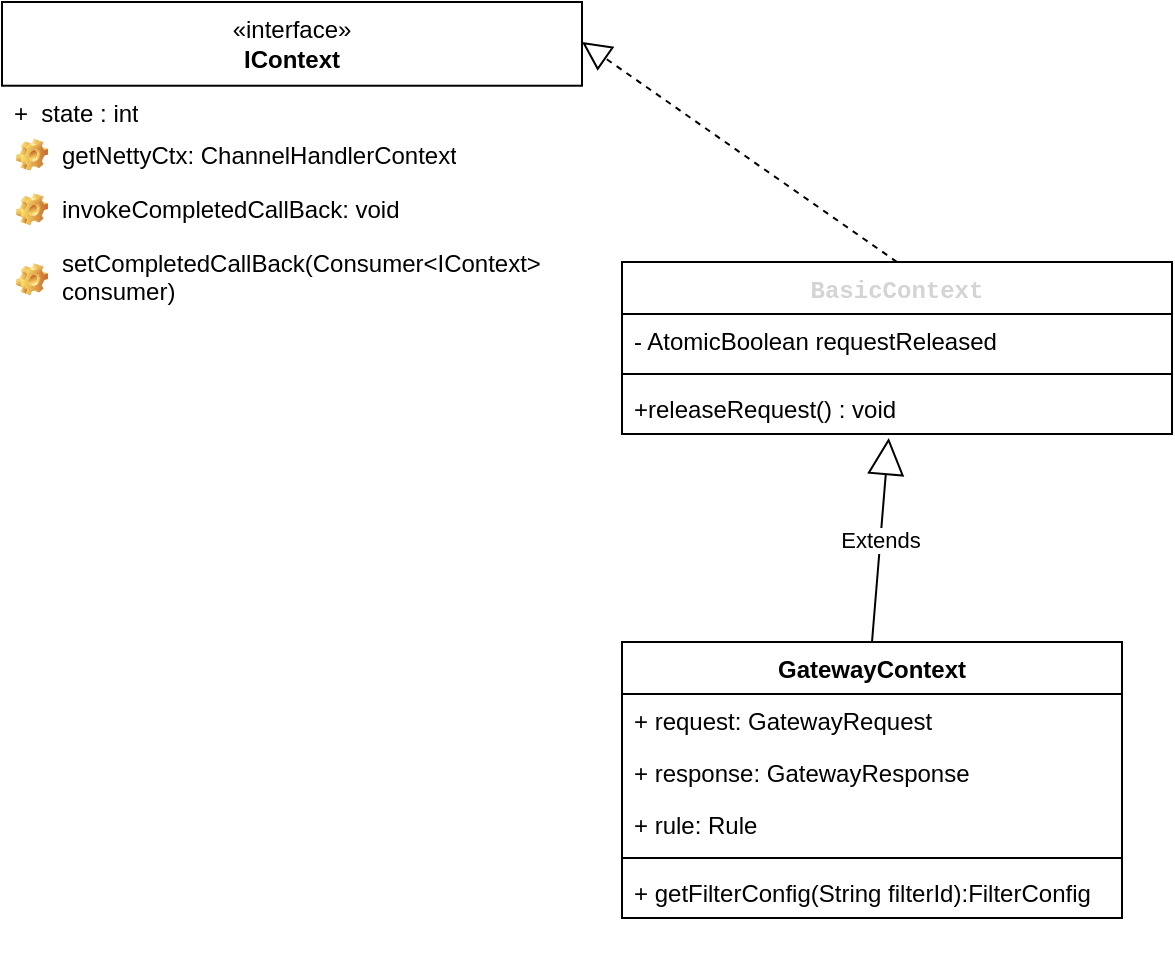 <mxfile version="21.6.9" type="github">
  <diagram name="第 1 页" id="-UWDTgf1hpQ8HNxKM1Yc">
    <mxGraphModel dx="790" dy="482" grid="1" gridSize="10" guides="1" tooltips="1" connect="1" arrows="1" fold="1" page="1" pageScale="1" pageWidth="827" pageHeight="1169" math="0" shadow="0">
      <root>
        <mxCell id="0" />
        <mxCell id="1" parent="0" />
        <mxCell id="6tItEpl-8UKojQnocgW4-21" value="" style="group" vertex="1" connectable="0" parent="1">
          <mxGeometry x="60" y="110" width="290" height="160" as="geometry" />
        </mxCell>
        <mxCell id="6tItEpl-8UKojQnocgW4-15" value="" style="group" vertex="1" connectable="0" parent="6tItEpl-8UKojQnocgW4-21">
          <mxGeometry width="290" height="90" as="geometry" />
        </mxCell>
        <mxCell id="6tItEpl-8UKojQnocgW4-1" value="«interface»&lt;br&gt;&lt;b&gt;IContext&lt;/b&gt;" style="html=1;whiteSpace=wrap;" vertex="1" parent="6tItEpl-8UKojQnocgW4-15">
          <mxGeometry width="290" height="41.86" as="geometry" />
        </mxCell>
        <mxCell id="6tItEpl-8UKojQnocgW4-11" value="+&amp;nbsp; state : int" style="text;strokeColor=none;fillColor=none;align=left;verticalAlign=top;spacingLeft=4;spacingRight=4;overflow=hidden;rotatable=0;points=[[0,0.5],[1,0.5]];portConstraint=eastwest;whiteSpace=wrap;html=1;" vertex="1" parent="6tItEpl-8UKojQnocgW4-15">
          <mxGeometry y="41.86" width="290" height="27.21" as="geometry" />
        </mxCell>
        <mxCell id="6tItEpl-8UKojQnocgW4-14" value="getNettyCtx:&amp;nbsp;ChannelHandlerContext" style="label;fontStyle=0;strokeColor=none;fillColor=none;align=left;verticalAlign=top;overflow=hidden;spacingLeft=28;spacingRight=4;rotatable=0;points=[[0,0.5],[1,0.5]];portConstraint=eastwest;imageWidth=16;imageHeight=16;whiteSpace=wrap;html=1;image=img/clipart/Gear_128x128.png" vertex="1" parent="6tItEpl-8UKojQnocgW4-15">
          <mxGeometry y="62.79" width="290" height="27.21" as="geometry" />
        </mxCell>
        <mxCell id="6tItEpl-8UKojQnocgW4-16" value="" style="line;strokeWidth=1;fillColor=none;align=left;verticalAlign=middle;spacingTop=-1;spacingLeft=3;spacingRight=3;rotatable=0;labelPosition=right;points=[];portConstraint=eastwest;strokeColor=inherit;" vertex="1" parent="6tItEpl-8UKojQnocgW4-15">
          <mxGeometry x="40.559" y="69.07" width="81.119" height="8.372" as="geometry" />
        </mxCell>
        <mxCell id="6tItEpl-8UKojQnocgW4-19" value="invokeCompletedCallBack: void" style="label;fontStyle=0;strokeColor=none;fillColor=none;align=left;verticalAlign=top;overflow=hidden;spacingLeft=28;spacingRight=4;rotatable=0;points=[[0,0.5],[1,0.5]];portConstraint=eastwest;imageWidth=16;imageHeight=16;whiteSpace=wrap;html=1;image=img/clipart/Gear_128x128.png" vertex="1" parent="6tItEpl-8UKojQnocgW4-21">
          <mxGeometry y="90" width="290" height="27.21" as="geometry" />
        </mxCell>
        <mxCell id="6tItEpl-8UKojQnocgW4-20" value="setCompletedCallBack(Consumer&amp;lt;IContext&amp;gt; consumer)" style="label;fontStyle=0;strokeColor=none;fillColor=none;align=left;verticalAlign=top;overflow=hidden;spacingLeft=28;spacingRight=4;rotatable=0;points=[[0,0.5],[1,0.5]];portConstraint=eastwest;imageWidth=16;imageHeight=16;whiteSpace=wrap;html=1;image=img/clipart/Gear_128x128.png" vertex="1" parent="6tItEpl-8UKojQnocgW4-21">
          <mxGeometry y="117.21" width="290" height="42.79" as="geometry" />
        </mxCell>
        <mxCell id="6tItEpl-8UKojQnocgW4-22" value="&lt;font face=&quot;Consolas, Courier New, monospace&quot; color=&quot;#d4d4d4&quot;&gt;BasicContext&lt;/font&gt;" style="swimlane;fontStyle=1;align=center;verticalAlign=top;childLayout=stackLayout;horizontal=1;startSize=26;horizontalStack=0;resizeParent=1;resizeParentMax=0;resizeLast=0;collapsible=1;marginBottom=0;whiteSpace=wrap;html=1;" vertex="1" parent="1">
          <mxGeometry x="370" y="240" width="275" height="86" as="geometry">
            <mxRectangle x="370" y="240" width="120" height="30" as="alternateBounds" />
          </mxGeometry>
        </mxCell>
        <mxCell id="6tItEpl-8UKojQnocgW4-23" value="- AtomicBoolean requestReleased" style="text;strokeColor=none;fillColor=none;align=left;verticalAlign=top;spacingLeft=4;spacingRight=4;overflow=hidden;rotatable=0;points=[[0,0.5],[1,0.5]];portConstraint=eastwest;whiteSpace=wrap;html=1;" vertex="1" parent="6tItEpl-8UKojQnocgW4-22">
          <mxGeometry y="26" width="275" height="26" as="geometry" />
        </mxCell>
        <mxCell id="6tItEpl-8UKojQnocgW4-24" value="" style="line;strokeWidth=1;fillColor=none;align=left;verticalAlign=middle;spacingTop=-1;spacingLeft=3;spacingRight=3;rotatable=0;labelPosition=right;points=[];portConstraint=eastwest;strokeColor=inherit;" vertex="1" parent="6tItEpl-8UKojQnocgW4-22">
          <mxGeometry y="52" width="275" height="8" as="geometry" />
        </mxCell>
        <mxCell id="6tItEpl-8UKojQnocgW4-25" value="+releaseRequest() : void&amp;nbsp;" style="text;strokeColor=none;fillColor=none;align=left;verticalAlign=top;spacingLeft=4;spacingRight=4;overflow=hidden;rotatable=0;points=[[0,0.5],[1,0.5]];portConstraint=eastwest;whiteSpace=wrap;html=1;" vertex="1" parent="6tItEpl-8UKojQnocgW4-22">
          <mxGeometry y="60" width="275" height="26" as="geometry" />
        </mxCell>
        <mxCell id="6tItEpl-8UKojQnocgW4-26" value="" style="endArrow=block;dashed=1;endFill=0;endSize=12;html=1;rounded=0;exitX=0.5;exitY=0;exitDx=0;exitDy=0;" edge="1" parent="1" source="6tItEpl-8UKojQnocgW4-22">
          <mxGeometry width="160" relative="1" as="geometry">
            <mxPoint x="330" y="390" as="sourcePoint" />
            <mxPoint x="350" y="130" as="targetPoint" />
            <Array as="points">
              <mxPoint x="350" y="130" />
            </Array>
          </mxGeometry>
        </mxCell>
        <mxCell id="6tItEpl-8UKojQnocgW4-32" value="" style="group" vertex="1" connectable="0" parent="1">
          <mxGeometry x="370" y="430" width="250" height="164" as="geometry" />
        </mxCell>
        <mxCell id="6tItEpl-8UKojQnocgW4-27" value="GatewayContext" style="swimlane;fontStyle=1;align=center;verticalAlign=top;childLayout=stackLayout;horizontal=1;startSize=26;horizontalStack=0;resizeParent=1;resizeParentMax=0;resizeLast=0;collapsible=1;marginBottom=0;whiteSpace=wrap;html=1;" vertex="1" parent="6tItEpl-8UKojQnocgW4-32">
          <mxGeometry width="250" height="138" as="geometry">
            <mxRectangle width="130" height="30" as="alternateBounds" />
          </mxGeometry>
        </mxCell>
        <mxCell id="6tItEpl-8UKojQnocgW4-28" value="+ request: GatewayRequest" style="text;strokeColor=none;fillColor=none;align=left;verticalAlign=top;spacingLeft=4;spacingRight=4;overflow=hidden;rotatable=0;points=[[0,0.5],[1,0.5]];portConstraint=eastwest;whiteSpace=wrap;html=1;" vertex="1" parent="6tItEpl-8UKojQnocgW4-27">
          <mxGeometry y="26" width="250" height="26" as="geometry" />
        </mxCell>
        <mxCell id="6tItEpl-8UKojQnocgW4-36" value="+ response: GatewayResponse" style="text;strokeColor=none;fillColor=none;align=left;verticalAlign=top;spacingLeft=4;spacingRight=4;overflow=hidden;rotatable=0;points=[[0,0.5],[1,0.5]];portConstraint=eastwest;whiteSpace=wrap;html=1;" vertex="1" parent="6tItEpl-8UKojQnocgW4-27">
          <mxGeometry y="52" width="250" height="26" as="geometry" />
        </mxCell>
        <mxCell id="6tItEpl-8UKojQnocgW4-37" value="+ rule: Rule" style="text;strokeColor=none;fillColor=none;align=left;verticalAlign=top;spacingLeft=4;spacingRight=4;overflow=hidden;rotatable=0;points=[[0,0.5],[1,0.5]];portConstraint=eastwest;whiteSpace=wrap;html=1;" vertex="1" parent="6tItEpl-8UKojQnocgW4-27">
          <mxGeometry y="78" width="250" height="26" as="geometry" />
        </mxCell>
        <mxCell id="6tItEpl-8UKojQnocgW4-29" value="" style="line;strokeWidth=1;fillColor=none;align=left;verticalAlign=middle;spacingTop=-1;spacingLeft=3;spacingRight=3;rotatable=0;labelPosition=right;points=[];portConstraint=eastwest;strokeColor=inherit;" vertex="1" parent="6tItEpl-8UKojQnocgW4-27">
          <mxGeometry y="104" width="250" height="8" as="geometry" />
        </mxCell>
        <mxCell id="6tItEpl-8UKojQnocgW4-30" value="+ getFilterConfig(String filterId):FilterConfig" style="text;strokeColor=none;fillColor=none;align=left;verticalAlign=top;spacingLeft=4;spacingRight=4;overflow=hidden;rotatable=0;points=[[0,0.5],[1,0.5]];portConstraint=eastwest;whiteSpace=wrap;html=1;" vertex="1" parent="6tItEpl-8UKojQnocgW4-27">
          <mxGeometry y="112" width="250" height="26" as="geometry" />
        </mxCell>
        <mxCell id="6tItEpl-8UKojQnocgW4-38" value="Extends" style="endArrow=block;endSize=16;endFill=0;html=1;rounded=0;exitX=0.5;exitY=0;exitDx=0;exitDy=0;entryX=0.485;entryY=1.077;entryDx=0;entryDy=0;entryPerimeter=0;" edge="1" parent="1" source="6tItEpl-8UKojQnocgW4-27" target="6tItEpl-8UKojQnocgW4-25">
          <mxGeometry width="160" relative="1" as="geometry">
            <mxPoint x="320" y="380" as="sourcePoint" />
            <mxPoint x="480" y="380" as="targetPoint" />
          </mxGeometry>
        </mxCell>
      </root>
    </mxGraphModel>
  </diagram>
</mxfile>
